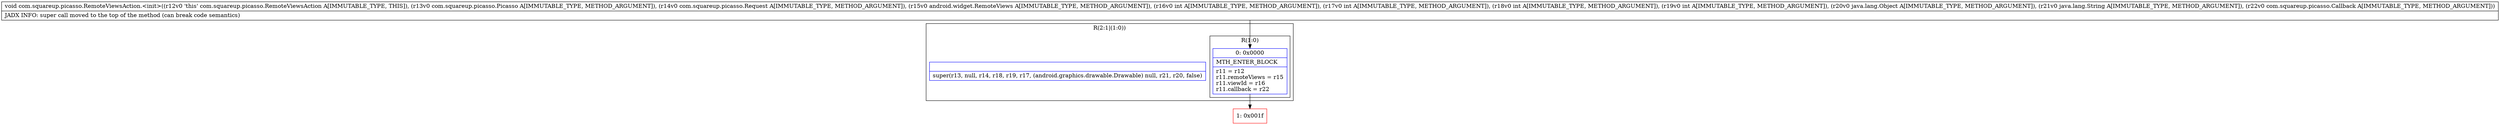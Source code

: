 digraph "CFG forcom.squareup.picasso.RemoteViewsAction.\<init\>(Lcom\/squareup\/picasso\/Picasso;Lcom\/squareup\/picasso\/Request;Landroid\/widget\/RemoteViews;IIIILjava\/lang\/Object;Ljava\/lang\/String;Lcom\/squareup\/picasso\/Callback;)V" {
subgraph cluster_Region_98248777 {
label = "R(2:1|(1:0))";
node [shape=record,color=blue];
Node_InsnContainer_1523432223 [shape=record,label="{|super(r13, null, r14, r18, r19, r17, (android.graphics.drawable.Drawable) null, r21, r20, false)\l}"];
subgraph cluster_Region_1822212657 {
label = "R(1:0)";
node [shape=record,color=blue];
Node_0 [shape=record,label="{0\:\ 0x0000|MTH_ENTER_BLOCK\l|r11 = r12\lr11.remoteViews = r15\lr11.viewId = r16\lr11.callback = r22\l}"];
}
}
Node_1 [shape=record,color=red,label="{1\:\ 0x001f}"];
MethodNode[shape=record,label="{void com.squareup.picasso.RemoteViewsAction.\<init\>((r12v0 'this' com.squareup.picasso.RemoteViewsAction A[IMMUTABLE_TYPE, THIS]), (r13v0 com.squareup.picasso.Picasso A[IMMUTABLE_TYPE, METHOD_ARGUMENT]), (r14v0 com.squareup.picasso.Request A[IMMUTABLE_TYPE, METHOD_ARGUMENT]), (r15v0 android.widget.RemoteViews A[IMMUTABLE_TYPE, METHOD_ARGUMENT]), (r16v0 int A[IMMUTABLE_TYPE, METHOD_ARGUMENT]), (r17v0 int A[IMMUTABLE_TYPE, METHOD_ARGUMENT]), (r18v0 int A[IMMUTABLE_TYPE, METHOD_ARGUMENT]), (r19v0 int A[IMMUTABLE_TYPE, METHOD_ARGUMENT]), (r20v0 java.lang.Object A[IMMUTABLE_TYPE, METHOD_ARGUMENT]), (r21v0 java.lang.String A[IMMUTABLE_TYPE, METHOD_ARGUMENT]), (r22v0 com.squareup.picasso.Callback A[IMMUTABLE_TYPE, METHOD_ARGUMENT]))  | JADX INFO: super call moved to the top of the method (can break code semantics)\l}"];
MethodNode -> Node_0;
Node_0 -> Node_1;
}

